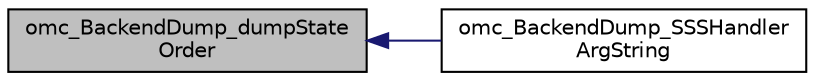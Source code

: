 digraph "omc_BackendDump_dumpStateOrder"
{
  edge [fontname="Helvetica",fontsize="10",labelfontname="Helvetica",labelfontsize="10"];
  node [fontname="Helvetica",fontsize="10",shape=record];
  rankdir="LR";
  Node3666 [label="omc_BackendDump_dumpState\lOrder",height=0.2,width=0.4,color="black", fillcolor="grey75", style="filled", fontcolor="black"];
  Node3666 -> Node3667 [dir="back",color="midnightblue",fontsize="10",style="solid",fontname="Helvetica"];
  Node3667 [label="omc_BackendDump_SSSHandler\lArgString",height=0.2,width=0.4,color="black", fillcolor="white", style="filled",URL="$df/df2/_backend_dump_8h.html#a54c7055fadf8249ee0a0557dd0ea750e"];
}
